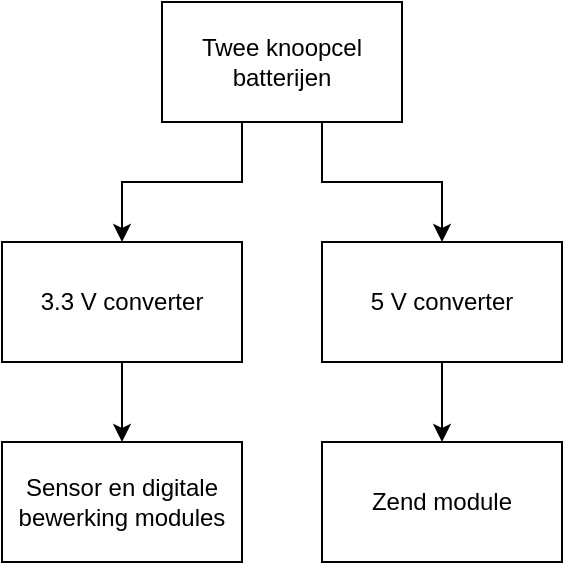 <mxfile version="24.7.8">
  <diagram name="Pagina-1" id="uCwnY9pjIr4sOAsxV5or">
    <mxGraphModel dx="627" dy="565" grid="1" gridSize="10" guides="1" tooltips="1" connect="1" arrows="1" fold="1" page="1" pageScale="1" pageWidth="827" pageHeight="1169" math="0" shadow="0">
      <root>
        <mxCell id="0" />
        <mxCell id="1" parent="0" />
        <mxCell id="sab-WgtntbU2Kg5cOFaa-8" value="" style="edgeStyle=orthogonalEdgeStyle;rounded=0;orthogonalLoop=1;jettySize=auto;html=1;" edge="1" parent="1" source="sab-WgtntbU2Kg5cOFaa-1" target="sab-WgtntbU2Kg5cOFaa-2">
          <mxGeometry relative="1" as="geometry">
            <Array as="points">
              <mxPoint x="360" y="410" />
              <mxPoint x="420" y="410" />
            </Array>
          </mxGeometry>
        </mxCell>
        <mxCell id="sab-WgtntbU2Kg5cOFaa-10" style="edgeStyle=orthogonalEdgeStyle;rounded=0;orthogonalLoop=1;jettySize=auto;html=1;" edge="1" parent="1" source="sab-WgtntbU2Kg5cOFaa-1" target="sab-WgtntbU2Kg5cOFaa-9">
          <mxGeometry relative="1" as="geometry">
            <Array as="points">
              <mxPoint x="320" y="410" />
              <mxPoint x="260" y="410" />
            </Array>
          </mxGeometry>
        </mxCell>
        <mxCell id="sab-WgtntbU2Kg5cOFaa-1" value="Twee knoopcel batterijen" style="rounded=0;whiteSpace=wrap;html=1;" vertex="1" parent="1">
          <mxGeometry x="280" y="320" width="120" height="60" as="geometry" />
        </mxCell>
        <mxCell id="sab-WgtntbU2Kg5cOFaa-12" value="" style="edgeStyle=orthogonalEdgeStyle;rounded=0;orthogonalLoop=1;jettySize=auto;html=1;" edge="1" parent="1" source="sab-WgtntbU2Kg5cOFaa-2" target="sab-WgtntbU2Kg5cOFaa-11">
          <mxGeometry relative="1" as="geometry" />
        </mxCell>
        <mxCell id="sab-WgtntbU2Kg5cOFaa-2" value="5 V converter" style="whiteSpace=wrap;html=1;rounded=0;" vertex="1" parent="1">
          <mxGeometry x="360" y="440" width="120" height="60" as="geometry" />
        </mxCell>
        <mxCell id="sab-WgtntbU2Kg5cOFaa-14" value="" style="edgeStyle=orthogonalEdgeStyle;rounded=0;orthogonalLoop=1;jettySize=auto;html=1;" edge="1" parent="1" source="sab-WgtntbU2Kg5cOFaa-9" target="sab-WgtntbU2Kg5cOFaa-13">
          <mxGeometry relative="1" as="geometry" />
        </mxCell>
        <mxCell id="sab-WgtntbU2Kg5cOFaa-9" value="3.3 V converter" style="rounded=0;whiteSpace=wrap;html=1;" vertex="1" parent="1">
          <mxGeometry x="200" y="440" width="120" height="60" as="geometry" />
        </mxCell>
        <mxCell id="sab-WgtntbU2Kg5cOFaa-11" value="Zend module" style="whiteSpace=wrap;html=1;rounded=0;" vertex="1" parent="1">
          <mxGeometry x="360" y="540" width="120" height="60" as="geometry" />
        </mxCell>
        <mxCell id="sab-WgtntbU2Kg5cOFaa-13" value="Sensor en digitale bewerking modules" style="whiteSpace=wrap;html=1;rounded=0;" vertex="1" parent="1">
          <mxGeometry x="200" y="540" width="120" height="60" as="geometry" />
        </mxCell>
      </root>
    </mxGraphModel>
  </diagram>
</mxfile>
